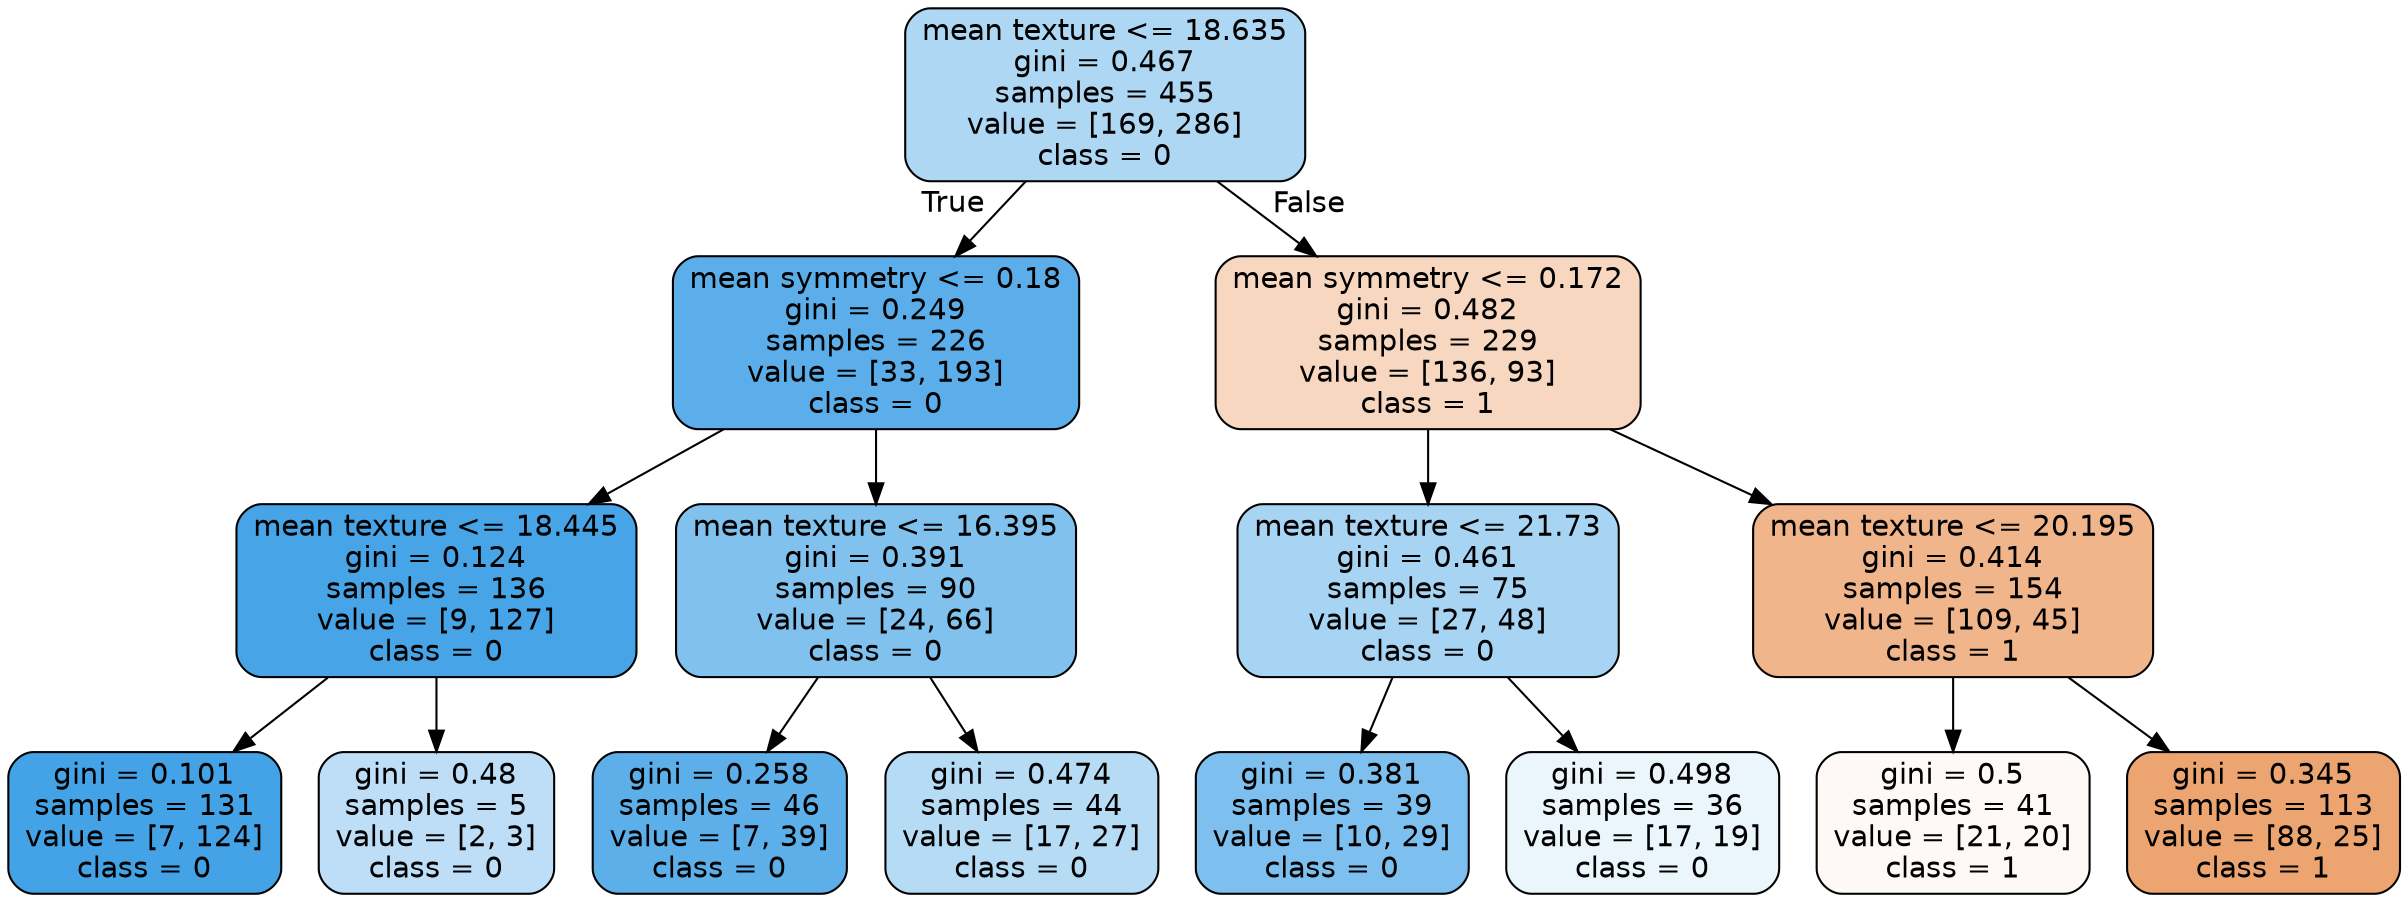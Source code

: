 digraph Tree {
node [shape=box, style="filled, rounded", color="black", fontname="helvetica"] ;
edge [fontname="helvetica"] ;
0 [label="mean texture <= 18.635\ngini = 0.467\nsamples = 455\nvalue = [169, 286]\nclass = 0", fillcolor="#aed7f4"] ;
1 [label="mean symmetry <= 0.18\ngini = 0.249\nsamples = 226\nvalue = [33, 193]\nclass = 0", fillcolor="#5baee9"] ;
0 -> 1 [labeldistance=2.5, labelangle=45, headlabel="True"] ;
2 [label="mean texture <= 18.445\ngini = 0.124\nsamples = 136\nvalue = [9, 127]\nclass = 0", fillcolor="#47a4e7"] ;
1 -> 2 ;
3 [label="gini = 0.101\nsamples = 131\nvalue = [7, 124]\nclass = 0", fillcolor="#44a3e6"] ;
2 -> 3 ;
4 [label="gini = 0.48\nsamples = 5\nvalue = [2, 3]\nclass = 0", fillcolor="#bddef6"] ;
2 -> 4 ;
5 [label="mean texture <= 16.395\ngini = 0.391\nsamples = 90\nvalue = [24, 66]\nclass = 0", fillcolor="#81c1ee"] ;
1 -> 5 ;
6 [label="gini = 0.258\nsamples = 46\nvalue = [7, 39]\nclass = 0", fillcolor="#5dafea"] ;
5 -> 6 ;
7 [label="gini = 0.474\nsamples = 44\nvalue = [17, 27]\nclass = 0", fillcolor="#b6dbf5"] ;
5 -> 7 ;
8 [label="mean symmetry <= 0.172\ngini = 0.482\nsamples = 229\nvalue = [136, 93]\nclass = 1", fillcolor="#f7d7c0"] ;
0 -> 8 [labeldistance=2.5, labelangle=-45, headlabel="False"] ;
9 [label="mean texture <= 21.73\ngini = 0.461\nsamples = 75\nvalue = [27, 48]\nclass = 0", fillcolor="#a8d4f4"] ;
8 -> 9 ;
10 [label="gini = 0.381\nsamples = 39\nvalue = [10, 29]\nclass = 0", fillcolor="#7dbfee"] ;
9 -> 10 ;
11 [label="gini = 0.498\nsamples = 36\nvalue = [17, 19]\nclass = 0", fillcolor="#eaf5fc"] ;
9 -> 11 ;
12 [label="mean texture <= 20.195\ngini = 0.414\nsamples = 154\nvalue = [109, 45]\nclass = 1", fillcolor="#f0b58b"] ;
8 -> 12 ;
13 [label="gini = 0.5\nsamples = 41\nvalue = [21, 20]\nclass = 1", fillcolor="#fef9f6"] ;
12 -> 13 ;
14 [label="gini = 0.345\nsamples = 113\nvalue = [88, 25]\nclass = 1", fillcolor="#eca571"] ;
12 -> 14 ;
}